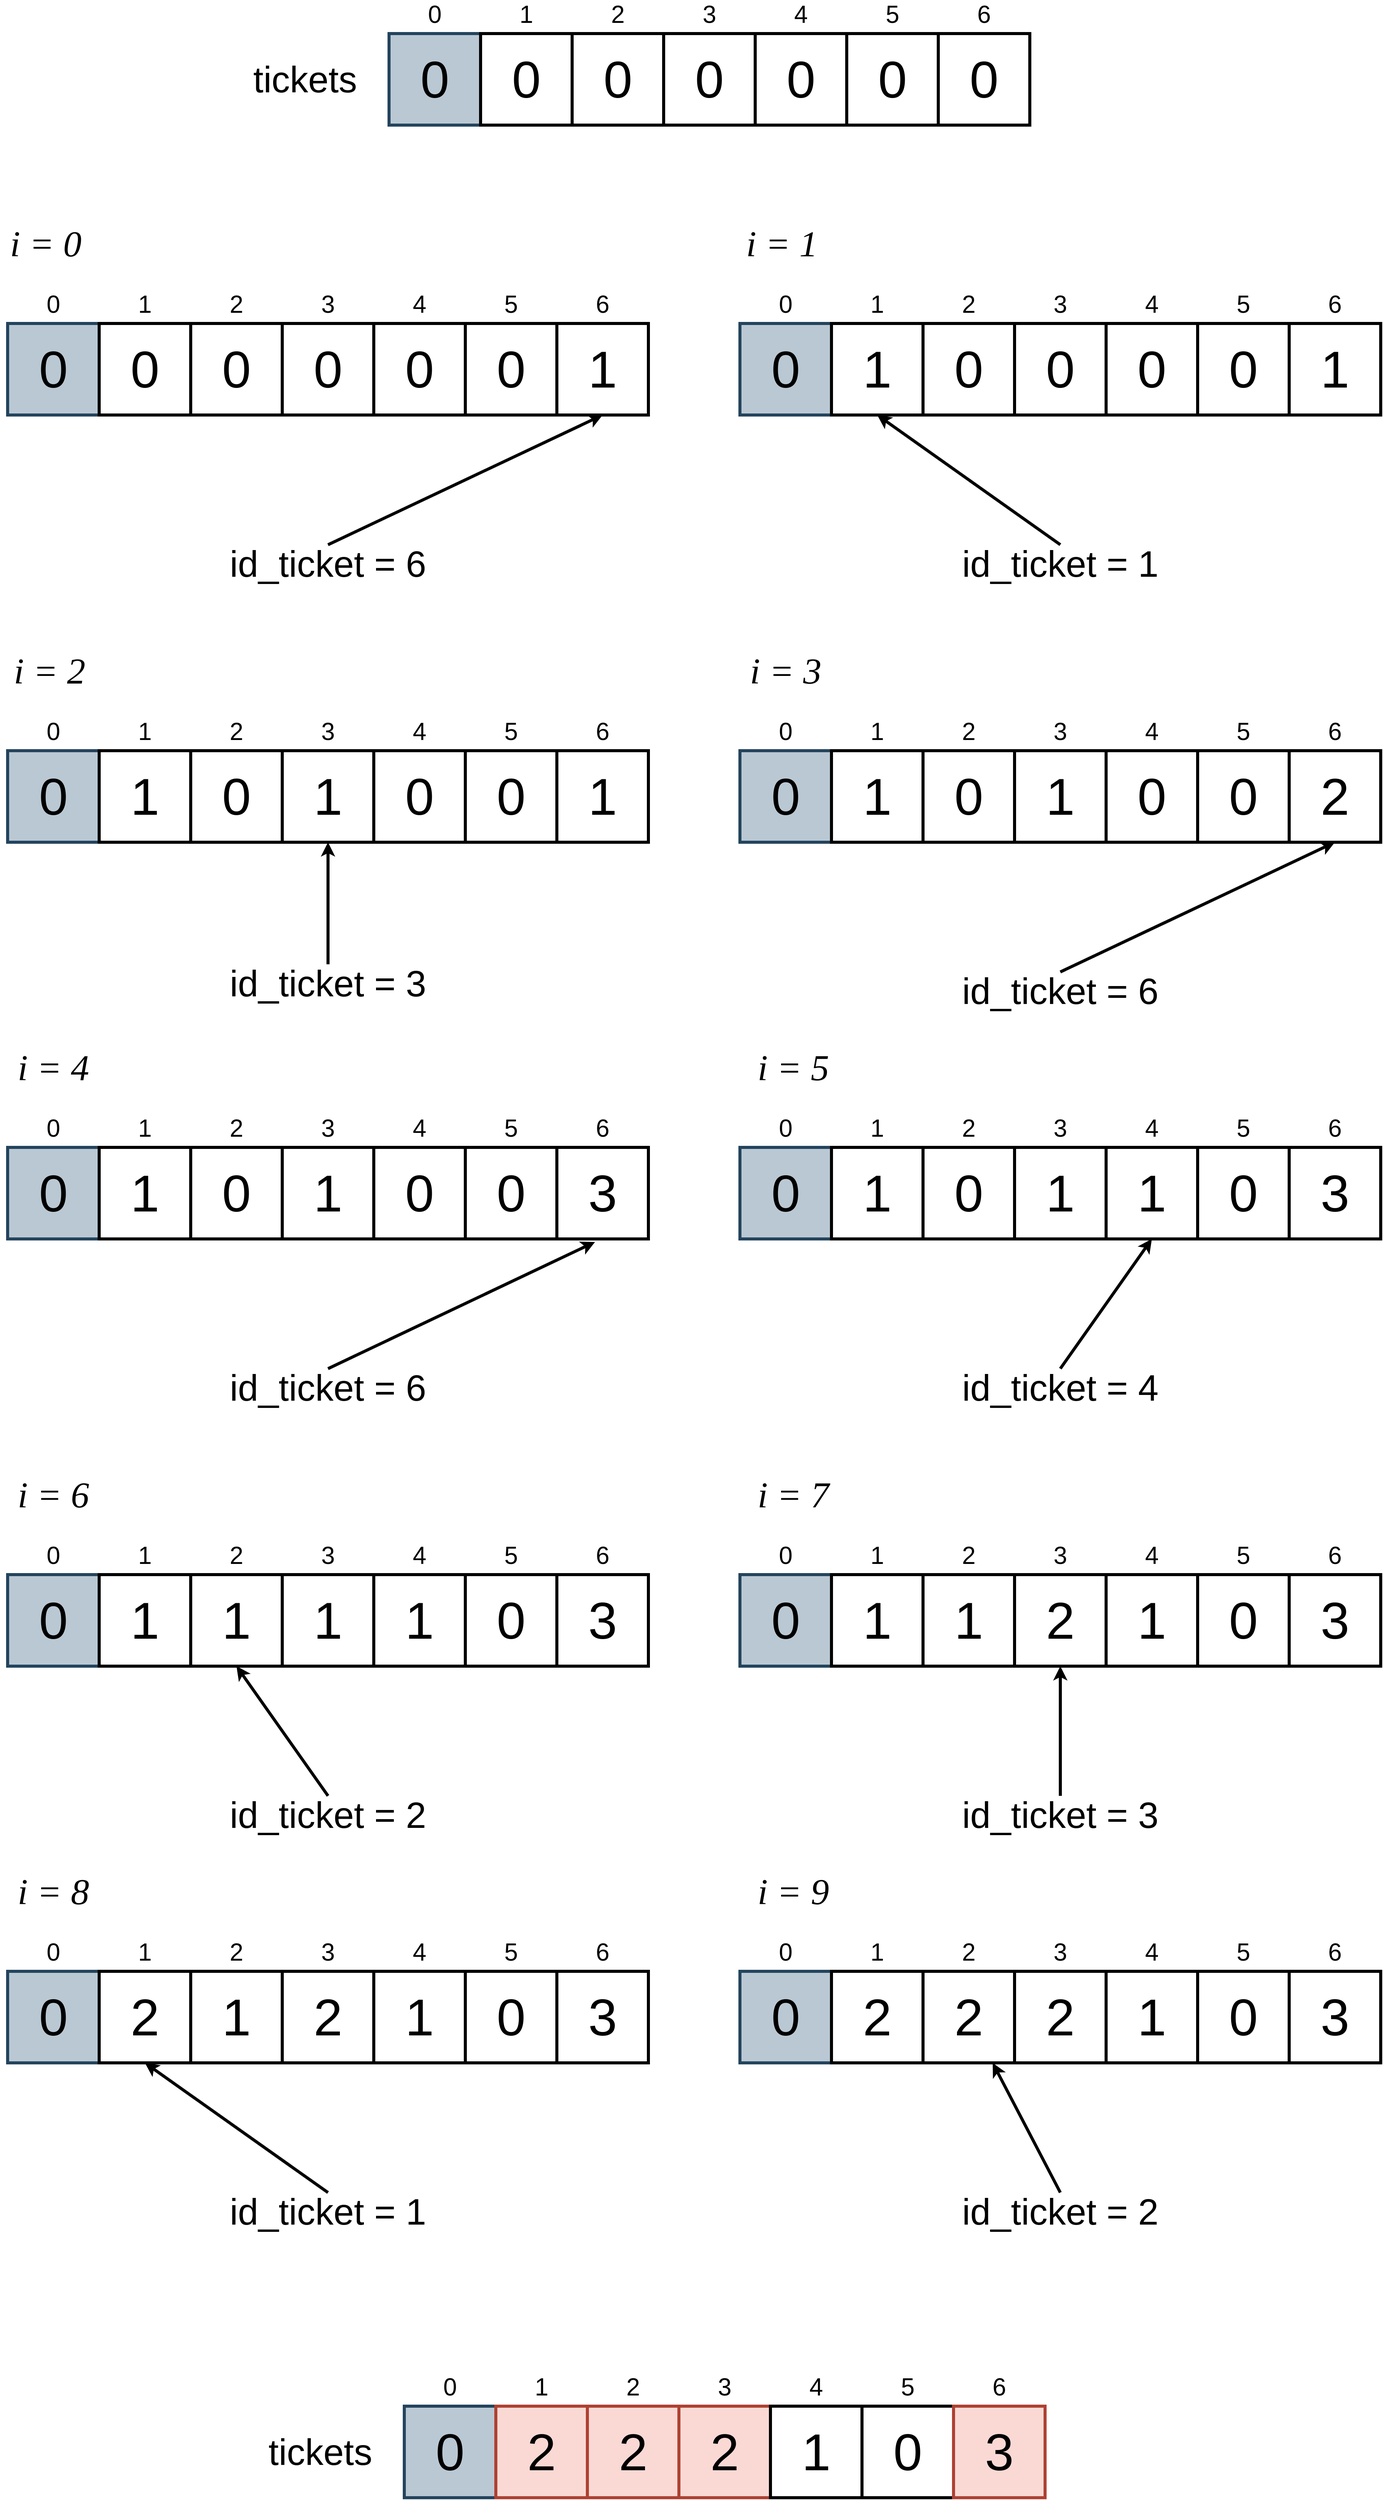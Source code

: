 <mxfile version="27.1.4">
  <diagram name="Page-1" id="X-fpDceZRT9b2XnnG_sJ">
    <mxGraphModel dx="2708" dy="2696" grid="1" gridSize="10" guides="1" tooltips="1" connect="1" arrows="1" fold="1" page="1" pageScale="1" pageWidth="850" pageHeight="1100" math="0" shadow="0">
      <root>
        <mxCell id="0" />
        <mxCell id="1" parent="0" />
        <mxCell id="1VugjeR8jfL0UXTWfKwZ-1" value="0" style="rounded=0;whiteSpace=wrap;html=1;strokeWidth=4;fontSize=68;fillColor=#bac8d3;strokeColor=#23445d;" vertex="1" parent="1">
          <mxGeometry x="700" y="-60" width="120" height="120" as="geometry" />
        </mxCell>
        <mxCell id="1VugjeR8jfL0UXTWfKwZ-2" value="0" style="rounded=0;whiteSpace=wrap;html=1;strokeWidth=4;fontSize=68;" vertex="1" parent="1">
          <mxGeometry x="820" y="-60" width="120" height="120" as="geometry" />
        </mxCell>
        <mxCell id="1VugjeR8jfL0UXTWfKwZ-3" value="0" style="rounded=0;whiteSpace=wrap;html=1;strokeWidth=4;fontSize=68;" vertex="1" parent="1">
          <mxGeometry x="940" y="-60" width="120" height="120" as="geometry" />
        </mxCell>
        <mxCell id="1VugjeR8jfL0UXTWfKwZ-4" value="0" style="rounded=0;whiteSpace=wrap;html=1;strokeWidth=4;fontSize=68;" vertex="1" parent="1">
          <mxGeometry x="1060" y="-60" width="120" height="120" as="geometry" />
        </mxCell>
        <mxCell id="1VugjeR8jfL0UXTWfKwZ-5" value="0" style="rounded=0;whiteSpace=wrap;html=1;strokeWidth=4;fontSize=68;" vertex="1" parent="1">
          <mxGeometry x="1180" y="-60" width="120" height="120" as="geometry" />
        </mxCell>
        <mxCell id="1VugjeR8jfL0UXTWfKwZ-6" value="0" style="text;html=1;align=center;verticalAlign=middle;whiteSpace=wrap;rounded=0;fontSize=32;" vertex="1" parent="1">
          <mxGeometry x="730" y="-100" width="60" height="30" as="geometry" />
        </mxCell>
        <mxCell id="1VugjeR8jfL0UXTWfKwZ-7" value="1" style="text;html=1;align=center;verticalAlign=middle;whiteSpace=wrap;rounded=0;fontSize=32;" vertex="1" parent="1">
          <mxGeometry x="850" y="-100" width="60" height="30" as="geometry" />
        </mxCell>
        <mxCell id="1VugjeR8jfL0UXTWfKwZ-8" value="2" style="text;html=1;align=center;verticalAlign=middle;whiteSpace=wrap;rounded=0;fontSize=32;" vertex="1" parent="1">
          <mxGeometry x="970" y="-100" width="60" height="30" as="geometry" />
        </mxCell>
        <mxCell id="1VugjeR8jfL0UXTWfKwZ-9" value="3" style="text;html=1;align=center;verticalAlign=middle;whiteSpace=wrap;rounded=0;fontSize=32;" vertex="1" parent="1">
          <mxGeometry x="1090" y="-100" width="60" height="30" as="geometry" />
        </mxCell>
        <mxCell id="1VugjeR8jfL0UXTWfKwZ-10" value="4" style="text;html=1;align=center;verticalAlign=middle;whiteSpace=wrap;rounded=0;fontSize=32;" vertex="1" parent="1">
          <mxGeometry x="1210" y="-100" width="60" height="30" as="geometry" />
        </mxCell>
        <mxCell id="1VugjeR8jfL0UXTWfKwZ-11" value="0" style="rounded=0;whiteSpace=wrap;html=1;strokeWidth=4;fontSize=68;" vertex="1" parent="1">
          <mxGeometry x="1300" y="-60" width="120" height="120" as="geometry" />
        </mxCell>
        <mxCell id="1VugjeR8jfL0UXTWfKwZ-12" value="5" style="text;html=1;align=center;verticalAlign=middle;whiteSpace=wrap;rounded=0;fontSize=32;" vertex="1" parent="1">
          <mxGeometry x="1330" y="-100" width="60" height="30" as="geometry" />
        </mxCell>
        <mxCell id="1VugjeR8jfL0UXTWfKwZ-13" value="0" style="rounded=0;whiteSpace=wrap;html=1;strokeWidth=4;fontSize=68;" vertex="1" parent="1">
          <mxGeometry x="1420" y="-60" width="120" height="120" as="geometry" />
        </mxCell>
        <mxCell id="1VugjeR8jfL0UXTWfKwZ-14" value="6" style="text;html=1;align=center;verticalAlign=middle;whiteSpace=wrap;rounded=0;fontSize=32;" vertex="1" parent="1">
          <mxGeometry x="1450" y="-100" width="60" height="30" as="geometry" />
        </mxCell>
        <mxCell id="1VugjeR8jfL0UXTWfKwZ-15" value="tickets" style="text;html=1;align=center;verticalAlign=middle;whiteSpace=wrap;rounded=0;fontSize=48;" vertex="1" parent="1">
          <mxGeometry x="560" y="-15" width="60" height="30" as="geometry" />
        </mxCell>
        <mxCell id="1VugjeR8jfL0UXTWfKwZ-16" value="0" style="rounded=0;whiteSpace=wrap;html=1;strokeWidth=4;fontSize=68;fillColor=#bac8d3;strokeColor=#23445d;" vertex="1" parent="1">
          <mxGeometry x="200" y="320" width="120" height="120" as="geometry" />
        </mxCell>
        <mxCell id="1VugjeR8jfL0UXTWfKwZ-17" value="0" style="rounded=0;whiteSpace=wrap;html=1;strokeWidth=4;fontSize=68;" vertex="1" parent="1">
          <mxGeometry x="320" y="320" width="120" height="120" as="geometry" />
        </mxCell>
        <mxCell id="1VugjeR8jfL0UXTWfKwZ-18" value="0" style="rounded=0;whiteSpace=wrap;html=1;strokeWidth=4;fontSize=68;" vertex="1" parent="1">
          <mxGeometry x="440" y="320" width="120" height="120" as="geometry" />
        </mxCell>
        <mxCell id="1VugjeR8jfL0UXTWfKwZ-19" value="0" style="rounded=0;whiteSpace=wrap;html=1;strokeWidth=4;fontSize=68;" vertex="1" parent="1">
          <mxGeometry x="560" y="320" width="120" height="120" as="geometry" />
        </mxCell>
        <mxCell id="1VugjeR8jfL0UXTWfKwZ-20" value="0" style="rounded=0;whiteSpace=wrap;html=1;strokeWidth=4;fontSize=68;" vertex="1" parent="1">
          <mxGeometry x="680" y="320" width="120" height="120" as="geometry" />
        </mxCell>
        <mxCell id="1VugjeR8jfL0UXTWfKwZ-21" value="0" style="text;html=1;align=center;verticalAlign=middle;whiteSpace=wrap;rounded=0;fontSize=32;" vertex="1" parent="1">
          <mxGeometry x="230" y="280" width="60" height="30" as="geometry" />
        </mxCell>
        <mxCell id="1VugjeR8jfL0UXTWfKwZ-22" value="1" style="text;html=1;align=center;verticalAlign=middle;whiteSpace=wrap;rounded=0;fontSize=32;" vertex="1" parent="1">
          <mxGeometry x="350" y="280" width="60" height="30" as="geometry" />
        </mxCell>
        <mxCell id="1VugjeR8jfL0UXTWfKwZ-23" value="2" style="text;html=1;align=center;verticalAlign=middle;whiteSpace=wrap;rounded=0;fontSize=32;" vertex="1" parent="1">
          <mxGeometry x="470" y="280" width="60" height="30" as="geometry" />
        </mxCell>
        <mxCell id="1VugjeR8jfL0UXTWfKwZ-24" value="3" style="text;html=1;align=center;verticalAlign=middle;whiteSpace=wrap;rounded=0;fontSize=32;" vertex="1" parent="1">
          <mxGeometry x="590" y="280" width="60" height="30" as="geometry" />
        </mxCell>
        <mxCell id="1VugjeR8jfL0UXTWfKwZ-25" value="4" style="text;html=1;align=center;verticalAlign=middle;whiteSpace=wrap;rounded=0;fontSize=32;" vertex="1" parent="1">
          <mxGeometry x="710" y="280" width="60" height="30" as="geometry" />
        </mxCell>
        <mxCell id="1VugjeR8jfL0UXTWfKwZ-26" value="0" style="rounded=0;whiteSpace=wrap;html=1;strokeWidth=4;fontSize=68;" vertex="1" parent="1">
          <mxGeometry x="800" y="320" width="120" height="120" as="geometry" />
        </mxCell>
        <mxCell id="1VugjeR8jfL0UXTWfKwZ-27" value="5" style="text;html=1;align=center;verticalAlign=middle;whiteSpace=wrap;rounded=0;fontSize=32;" vertex="1" parent="1">
          <mxGeometry x="830" y="280" width="60" height="30" as="geometry" />
        </mxCell>
        <mxCell id="1VugjeR8jfL0UXTWfKwZ-28" value="1" style="rounded=0;whiteSpace=wrap;html=1;strokeWidth=4;fontSize=68;" vertex="1" parent="1">
          <mxGeometry x="920" y="320" width="120" height="120" as="geometry" />
        </mxCell>
        <mxCell id="1VugjeR8jfL0UXTWfKwZ-29" value="6" style="text;html=1;align=center;verticalAlign=middle;whiteSpace=wrap;rounded=0;fontSize=32;" vertex="1" parent="1">
          <mxGeometry x="950" y="280" width="60" height="30" as="geometry" />
        </mxCell>
        <mxCell id="1VugjeR8jfL0UXTWfKwZ-31" value="0" style="rounded=0;whiteSpace=wrap;html=1;strokeWidth=4;fontSize=68;fillColor=#bac8d3;strokeColor=#23445d;" vertex="1" parent="1">
          <mxGeometry x="720" y="3050" width="120" height="120" as="geometry" />
        </mxCell>
        <mxCell id="1VugjeR8jfL0UXTWfKwZ-32" value="2" style="rounded=0;whiteSpace=wrap;html=1;strokeWidth=4;fontSize=68;fillColor=#fad9d5;strokeColor=#ae4132;" vertex="1" parent="1">
          <mxGeometry x="840" y="3050" width="120" height="120" as="geometry" />
        </mxCell>
        <mxCell id="1VugjeR8jfL0UXTWfKwZ-33" value="2" style="rounded=0;whiteSpace=wrap;html=1;strokeWidth=4;fontSize=68;fillColor=#fad9d5;strokeColor=#ae4132;" vertex="1" parent="1">
          <mxGeometry x="960" y="3050" width="120" height="120" as="geometry" />
        </mxCell>
        <mxCell id="1VugjeR8jfL0UXTWfKwZ-34" value="2" style="rounded=0;whiteSpace=wrap;html=1;strokeWidth=4;fontSize=68;fillColor=#fad9d5;strokeColor=#ae4132;" vertex="1" parent="1">
          <mxGeometry x="1080" y="3050" width="120" height="120" as="geometry" />
        </mxCell>
        <mxCell id="1VugjeR8jfL0UXTWfKwZ-35" value="1" style="rounded=0;whiteSpace=wrap;html=1;strokeWidth=4;fontSize=68;" vertex="1" parent="1">
          <mxGeometry x="1200" y="3050" width="120" height="120" as="geometry" />
        </mxCell>
        <mxCell id="1VugjeR8jfL0UXTWfKwZ-36" value="0" style="text;html=1;align=center;verticalAlign=middle;whiteSpace=wrap;rounded=0;fontSize=32;" vertex="1" parent="1">
          <mxGeometry x="750" y="3010" width="60" height="30" as="geometry" />
        </mxCell>
        <mxCell id="1VugjeR8jfL0UXTWfKwZ-37" value="1" style="text;html=1;align=center;verticalAlign=middle;whiteSpace=wrap;rounded=0;fontSize=32;" vertex="1" parent="1">
          <mxGeometry x="870" y="3010" width="60" height="30" as="geometry" />
        </mxCell>
        <mxCell id="1VugjeR8jfL0UXTWfKwZ-38" value="2" style="text;html=1;align=center;verticalAlign=middle;whiteSpace=wrap;rounded=0;fontSize=32;" vertex="1" parent="1">
          <mxGeometry x="990" y="3010" width="60" height="30" as="geometry" />
        </mxCell>
        <mxCell id="1VugjeR8jfL0UXTWfKwZ-39" value="3" style="text;html=1;align=center;verticalAlign=middle;whiteSpace=wrap;rounded=0;fontSize=32;" vertex="1" parent="1">
          <mxGeometry x="1110" y="3010" width="60" height="30" as="geometry" />
        </mxCell>
        <mxCell id="1VugjeR8jfL0UXTWfKwZ-40" value="4" style="text;html=1;align=center;verticalAlign=middle;whiteSpace=wrap;rounded=0;fontSize=32;" vertex="1" parent="1">
          <mxGeometry x="1230" y="3010" width="60" height="30" as="geometry" />
        </mxCell>
        <mxCell id="1VugjeR8jfL0UXTWfKwZ-41" value="0" style="rounded=0;whiteSpace=wrap;html=1;strokeWidth=4;fontSize=68;" vertex="1" parent="1">
          <mxGeometry x="1320" y="3050" width="120" height="120" as="geometry" />
        </mxCell>
        <mxCell id="1VugjeR8jfL0UXTWfKwZ-42" value="5" style="text;html=1;align=center;verticalAlign=middle;whiteSpace=wrap;rounded=0;fontSize=32;" vertex="1" parent="1">
          <mxGeometry x="1350" y="3010" width="60" height="30" as="geometry" />
        </mxCell>
        <mxCell id="1VugjeR8jfL0UXTWfKwZ-43" value="3" style="rounded=0;whiteSpace=wrap;html=1;strokeWidth=4;fontSize=68;fillColor=#fad9d5;strokeColor=#ae4132;" vertex="1" parent="1">
          <mxGeometry x="1440" y="3050" width="120" height="120" as="geometry" />
        </mxCell>
        <mxCell id="1VugjeR8jfL0UXTWfKwZ-44" value="6" style="text;html=1;align=center;verticalAlign=middle;whiteSpace=wrap;rounded=0;fontSize=32;" vertex="1" parent="1">
          <mxGeometry x="1470" y="3010" width="60" height="30" as="geometry" />
        </mxCell>
        <mxCell id="1VugjeR8jfL0UXTWfKwZ-45" value="id_ticket = 6" style="text;html=1;align=center;verticalAlign=middle;whiteSpace=wrap;rounded=0;fontSize=48;" vertex="1" parent="1">
          <mxGeometry x="470" y="620" width="300" height="30" as="geometry" />
        </mxCell>
        <mxCell id="1VugjeR8jfL0UXTWfKwZ-47" value="" style="endArrow=classic;html=1;rounded=0;exitX=0.5;exitY=-0.333;exitDx=0;exitDy=0;exitPerimeter=0;entryX=0.5;entryY=1;entryDx=0;entryDy=0;strokeWidth=4;" edge="1" parent="1" source="1VugjeR8jfL0UXTWfKwZ-45" target="1VugjeR8jfL0UXTWfKwZ-28">
          <mxGeometry width="50" height="50" relative="1" as="geometry">
            <mxPoint x="770" y="380" as="sourcePoint" />
            <mxPoint x="820" y="330" as="targetPoint" />
          </mxGeometry>
        </mxCell>
        <mxCell id="1VugjeR8jfL0UXTWfKwZ-96" value="0" style="rounded=0;whiteSpace=wrap;html=1;strokeWidth=4;fontSize=68;fillColor=#bac8d3;strokeColor=#23445d;" vertex="1" parent="1">
          <mxGeometry x="1160" y="320" width="120" height="120" as="geometry" />
        </mxCell>
        <mxCell id="1VugjeR8jfL0UXTWfKwZ-97" value="1" style="rounded=0;whiteSpace=wrap;html=1;strokeWidth=4;fontSize=68;" vertex="1" parent="1">
          <mxGeometry x="1280" y="320" width="120" height="120" as="geometry" />
        </mxCell>
        <mxCell id="1VugjeR8jfL0UXTWfKwZ-98" value="0" style="rounded=0;whiteSpace=wrap;html=1;strokeWidth=4;fontSize=68;" vertex="1" parent="1">
          <mxGeometry x="1400" y="320" width="120" height="120" as="geometry" />
        </mxCell>
        <mxCell id="1VugjeR8jfL0UXTWfKwZ-99" value="0" style="rounded=0;whiteSpace=wrap;html=1;strokeWidth=4;fontSize=68;" vertex="1" parent="1">
          <mxGeometry x="1520" y="320" width="120" height="120" as="geometry" />
        </mxCell>
        <mxCell id="1VugjeR8jfL0UXTWfKwZ-100" value="0" style="rounded=0;whiteSpace=wrap;html=1;strokeWidth=4;fontSize=68;" vertex="1" parent="1">
          <mxGeometry x="1640" y="320" width="120" height="120" as="geometry" />
        </mxCell>
        <mxCell id="1VugjeR8jfL0UXTWfKwZ-101" value="0" style="text;html=1;align=center;verticalAlign=middle;whiteSpace=wrap;rounded=0;fontSize=32;" vertex="1" parent="1">
          <mxGeometry x="1190" y="280" width="60" height="30" as="geometry" />
        </mxCell>
        <mxCell id="1VugjeR8jfL0UXTWfKwZ-102" value="1" style="text;html=1;align=center;verticalAlign=middle;whiteSpace=wrap;rounded=0;fontSize=32;" vertex="1" parent="1">
          <mxGeometry x="1310" y="280" width="60" height="30" as="geometry" />
        </mxCell>
        <mxCell id="1VugjeR8jfL0UXTWfKwZ-103" value="2" style="text;html=1;align=center;verticalAlign=middle;whiteSpace=wrap;rounded=0;fontSize=32;" vertex="1" parent="1">
          <mxGeometry x="1430" y="280" width="60" height="30" as="geometry" />
        </mxCell>
        <mxCell id="1VugjeR8jfL0UXTWfKwZ-104" value="3" style="text;html=1;align=center;verticalAlign=middle;whiteSpace=wrap;rounded=0;fontSize=32;" vertex="1" parent="1">
          <mxGeometry x="1550" y="280" width="60" height="30" as="geometry" />
        </mxCell>
        <mxCell id="1VugjeR8jfL0UXTWfKwZ-105" value="4" style="text;html=1;align=center;verticalAlign=middle;whiteSpace=wrap;rounded=0;fontSize=32;" vertex="1" parent="1">
          <mxGeometry x="1670" y="280" width="60" height="30" as="geometry" />
        </mxCell>
        <mxCell id="1VugjeR8jfL0UXTWfKwZ-106" value="0" style="rounded=0;whiteSpace=wrap;html=1;strokeWidth=4;fontSize=68;" vertex="1" parent="1">
          <mxGeometry x="1760" y="320" width="120" height="120" as="geometry" />
        </mxCell>
        <mxCell id="1VugjeR8jfL0UXTWfKwZ-107" value="5" style="text;html=1;align=center;verticalAlign=middle;whiteSpace=wrap;rounded=0;fontSize=32;" vertex="1" parent="1">
          <mxGeometry x="1790" y="280" width="60" height="30" as="geometry" />
        </mxCell>
        <mxCell id="1VugjeR8jfL0UXTWfKwZ-108" value="1" style="rounded=0;whiteSpace=wrap;html=1;strokeWidth=4;fontSize=68;" vertex="1" parent="1">
          <mxGeometry x="1880" y="320" width="120" height="120" as="geometry" />
        </mxCell>
        <mxCell id="1VugjeR8jfL0UXTWfKwZ-109" value="6" style="text;html=1;align=center;verticalAlign=middle;whiteSpace=wrap;rounded=0;fontSize=32;" vertex="1" parent="1">
          <mxGeometry x="1910" y="280" width="60" height="30" as="geometry" />
        </mxCell>
        <mxCell id="1VugjeR8jfL0UXTWfKwZ-110" value="id_ticket = 1" style="text;html=1;align=center;verticalAlign=middle;whiteSpace=wrap;rounded=0;fontSize=48;" vertex="1" parent="1">
          <mxGeometry x="1430" y="620" width="300" height="30" as="geometry" />
        </mxCell>
        <mxCell id="1VugjeR8jfL0UXTWfKwZ-111" value="" style="endArrow=classic;html=1;rounded=0;exitX=0.5;exitY=-0.333;exitDx=0;exitDy=0;exitPerimeter=0;entryX=0.5;entryY=1;entryDx=0;entryDy=0;strokeWidth=4;" edge="1" parent="1" source="1VugjeR8jfL0UXTWfKwZ-110" target="1VugjeR8jfL0UXTWfKwZ-97">
          <mxGeometry width="50" height="50" relative="1" as="geometry">
            <mxPoint x="1730" y="380" as="sourcePoint" />
            <mxPoint x="1780" y="330" as="targetPoint" />
          </mxGeometry>
        </mxCell>
        <mxCell id="1VugjeR8jfL0UXTWfKwZ-112" value="0" style="rounded=0;whiteSpace=wrap;html=1;strokeWidth=4;fontSize=68;fillColor=#bac8d3;strokeColor=#23445d;" vertex="1" parent="1">
          <mxGeometry x="200" y="880" width="120" height="120" as="geometry" />
        </mxCell>
        <mxCell id="1VugjeR8jfL0UXTWfKwZ-113" value="1" style="rounded=0;whiteSpace=wrap;html=1;strokeWidth=4;fontSize=68;" vertex="1" parent="1">
          <mxGeometry x="320" y="880" width="120" height="120" as="geometry" />
        </mxCell>
        <mxCell id="1VugjeR8jfL0UXTWfKwZ-114" value="0" style="rounded=0;whiteSpace=wrap;html=1;strokeWidth=4;fontSize=68;" vertex="1" parent="1">
          <mxGeometry x="440" y="880" width="120" height="120" as="geometry" />
        </mxCell>
        <mxCell id="1VugjeR8jfL0UXTWfKwZ-115" value="1" style="rounded=0;whiteSpace=wrap;html=1;strokeWidth=4;fontSize=68;" vertex="1" parent="1">
          <mxGeometry x="560" y="880" width="120" height="120" as="geometry" />
        </mxCell>
        <mxCell id="1VugjeR8jfL0UXTWfKwZ-116" value="0" style="rounded=0;whiteSpace=wrap;html=1;strokeWidth=4;fontSize=68;" vertex="1" parent="1">
          <mxGeometry x="680" y="880" width="120" height="120" as="geometry" />
        </mxCell>
        <mxCell id="1VugjeR8jfL0UXTWfKwZ-117" value="0" style="text;html=1;align=center;verticalAlign=middle;whiteSpace=wrap;rounded=0;fontSize=32;" vertex="1" parent="1">
          <mxGeometry x="230" y="840" width="60" height="30" as="geometry" />
        </mxCell>
        <mxCell id="1VugjeR8jfL0UXTWfKwZ-118" value="1" style="text;html=1;align=center;verticalAlign=middle;whiteSpace=wrap;rounded=0;fontSize=32;" vertex="1" parent="1">
          <mxGeometry x="350" y="840" width="60" height="30" as="geometry" />
        </mxCell>
        <mxCell id="1VugjeR8jfL0UXTWfKwZ-119" value="2" style="text;html=1;align=center;verticalAlign=middle;whiteSpace=wrap;rounded=0;fontSize=32;" vertex="1" parent="1">
          <mxGeometry x="470" y="840" width="60" height="30" as="geometry" />
        </mxCell>
        <mxCell id="1VugjeR8jfL0UXTWfKwZ-120" value="3" style="text;html=1;align=center;verticalAlign=middle;whiteSpace=wrap;rounded=0;fontSize=32;" vertex="1" parent="1">
          <mxGeometry x="590" y="840" width="60" height="30" as="geometry" />
        </mxCell>
        <mxCell id="1VugjeR8jfL0UXTWfKwZ-121" value="4" style="text;html=1;align=center;verticalAlign=middle;whiteSpace=wrap;rounded=0;fontSize=32;" vertex="1" parent="1">
          <mxGeometry x="710" y="840" width="60" height="30" as="geometry" />
        </mxCell>
        <mxCell id="1VugjeR8jfL0UXTWfKwZ-122" value="0" style="rounded=0;whiteSpace=wrap;html=1;strokeWidth=4;fontSize=68;" vertex="1" parent="1">
          <mxGeometry x="800" y="880" width="120" height="120" as="geometry" />
        </mxCell>
        <mxCell id="1VugjeR8jfL0UXTWfKwZ-123" value="5" style="text;html=1;align=center;verticalAlign=middle;whiteSpace=wrap;rounded=0;fontSize=32;" vertex="1" parent="1">
          <mxGeometry x="830" y="840" width="60" height="30" as="geometry" />
        </mxCell>
        <mxCell id="1VugjeR8jfL0UXTWfKwZ-124" value="1" style="rounded=0;whiteSpace=wrap;html=1;strokeWidth=4;fontSize=68;" vertex="1" parent="1">
          <mxGeometry x="920" y="880" width="120" height="120" as="geometry" />
        </mxCell>
        <mxCell id="1VugjeR8jfL0UXTWfKwZ-125" value="6" style="text;html=1;align=center;verticalAlign=middle;whiteSpace=wrap;rounded=0;fontSize=32;" vertex="1" parent="1">
          <mxGeometry x="950" y="840" width="60" height="30" as="geometry" />
        </mxCell>
        <mxCell id="1VugjeR8jfL0UXTWfKwZ-126" value="id_ticket = 3" style="text;html=1;align=center;verticalAlign=middle;whiteSpace=wrap;rounded=0;fontSize=48;" vertex="1" parent="1">
          <mxGeometry x="470" y="1170" width="300" height="30" as="geometry" />
        </mxCell>
        <mxCell id="1VugjeR8jfL0UXTWfKwZ-127" value="" style="endArrow=classic;html=1;rounded=0;exitX=0.5;exitY=-0.333;exitDx=0;exitDy=0;exitPerimeter=0;entryX=0.5;entryY=1;entryDx=0;entryDy=0;strokeWidth=4;" edge="1" parent="1" source="1VugjeR8jfL0UXTWfKwZ-126" target="1VugjeR8jfL0UXTWfKwZ-115">
          <mxGeometry width="50" height="50" relative="1" as="geometry">
            <mxPoint x="770" y="940" as="sourcePoint" />
            <mxPoint x="820" y="890" as="targetPoint" />
          </mxGeometry>
        </mxCell>
        <mxCell id="1VugjeR8jfL0UXTWfKwZ-128" value="0" style="rounded=0;whiteSpace=wrap;html=1;strokeWidth=4;fontSize=68;fillColor=#bac8d3;strokeColor=#23445d;" vertex="1" parent="1">
          <mxGeometry x="1160" y="880" width="120" height="120" as="geometry" />
        </mxCell>
        <mxCell id="1VugjeR8jfL0UXTWfKwZ-129" value="1" style="rounded=0;whiteSpace=wrap;html=1;strokeWidth=4;fontSize=68;" vertex="1" parent="1">
          <mxGeometry x="1280" y="880" width="120" height="120" as="geometry" />
        </mxCell>
        <mxCell id="1VugjeR8jfL0UXTWfKwZ-130" value="0" style="rounded=0;whiteSpace=wrap;html=1;strokeWidth=4;fontSize=68;" vertex="1" parent="1">
          <mxGeometry x="1400" y="880" width="120" height="120" as="geometry" />
        </mxCell>
        <mxCell id="1VugjeR8jfL0UXTWfKwZ-131" value="1" style="rounded=0;whiteSpace=wrap;html=1;strokeWidth=4;fontSize=68;" vertex="1" parent="1">
          <mxGeometry x="1520" y="880" width="120" height="120" as="geometry" />
        </mxCell>
        <mxCell id="1VugjeR8jfL0UXTWfKwZ-132" value="0" style="rounded=0;whiteSpace=wrap;html=1;strokeWidth=4;fontSize=68;" vertex="1" parent="1">
          <mxGeometry x="1640" y="880" width="120" height="120" as="geometry" />
        </mxCell>
        <mxCell id="1VugjeR8jfL0UXTWfKwZ-133" value="0" style="text;html=1;align=center;verticalAlign=middle;whiteSpace=wrap;rounded=0;fontSize=32;" vertex="1" parent="1">
          <mxGeometry x="1190" y="840" width="60" height="30" as="geometry" />
        </mxCell>
        <mxCell id="1VugjeR8jfL0UXTWfKwZ-134" value="1" style="text;html=1;align=center;verticalAlign=middle;whiteSpace=wrap;rounded=0;fontSize=32;" vertex="1" parent="1">
          <mxGeometry x="1310" y="840" width="60" height="30" as="geometry" />
        </mxCell>
        <mxCell id="1VugjeR8jfL0UXTWfKwZ-135" value="2" style="text;html=1;align=center;verticalAlign=middle;whiteSpace=wrap;rounded=0;fontSize=32;" vertex="1" parent="1">
          <mxGeometry x="1430" y="840" width="60" height="30" as="geometry" />
        </mxCell>
        <mxCell id="1VugjeR8jfL0UXTWfKwZ-136" value="3" style="text;html=1;align=center;verticalAlign=middle;whiteSpace=wrap;rounded=0;fontSize=32;" vertex="1" parent="1">
          <mxGeometry x="1550" y="840" width="60" height="30" as="geometry" />
        </mxCell>
        <mxCell id="1VugjeR8jfL0UXTWfKwZ-137" value="4" style="text;html=1;align=center;verticalAlign=middle;whiteSpace=wrap;rounded=0;fontSize=32;" vertex="1" parent="1">
          <mxGeometry x="1670" y="840" width="60" height="30" as="geometry" />
        </mxCell>
        <mxCell id="1VugjeR8jfL0UXTWfKwZ-138" value="0" style="rounded=0;whiteSpace=wrap;html=1;strokeWidth=4;fontSize=68;" vertex="1" parent="1">
          <mxGeometry x="1760" y="880" width="120" height="120" as="geometry" />
        </mxCell>
        <mxCell id="1VugjeR8jfL0UXTWfKwZ-139" value="5" style="text;html=1;align=center;verticalAlign=middle;whiteSpace=wrap;rounded=0;fontSize=32;" vertex="1" parent="1">
          <mxGeometry x="1790" y="840" width="60" height="30" as="geometry" />
        </mxCell>
        <mxCell id="1VugjeR8jfL0UXTWfKwZ-140" value="2" style="rounded=0;whiteSpace=wrap;html=1;strokeWidth=4;fontSize=68;" vertex="1" parent="1">
          <mxGeometry x="1880" y="880" width="120" height="120" as="geometry" />
        </mxCell>
        <mxCell id="1VugjeR8jfL0UXTWfKwZ-141" value="6" style="text;html=1;align=center;verticalAlign=middle;whiteSpace=wrap;rounded=0;fontSize=32;" vertex="1" parent="1">
          <mxGeometry x="1910" y="840" width="60" height="30" as="geometry" />
        </mxCell>
        <mxCell id="1VugjeR8jfL0UXTWfKwZ-142" value="id_ticket = 6" style="text;html=1;align=center;verticalAlign=middle;whiteSpace=wrap;rounded=0;fontSize=48;" vertex="1" parent="1">
          <mxGeometry x="1430" y="1180" width="300" height="30" as="geometry" />
        </mxCell>
        <mxCell id="1VugjeR8jfL0UXTWfKwZ-143" value="" style="endArrow=classic;html=1;rounded=0;exitX=0.5;exitY=-0.333;exitDx=0;exitDy=0;exitPerimeter=0;entryX=0.5;entryY=1;entryDx=0;entryDy=0;strokeWidth=4;" edge="1" parent="1" source="1VugjeR8jfL0UXTWfKwZ-142" target="1VugjeR8jfL0UXTWfKwZ-140">
          <mxGeometry width="50" height="50" relative="1" as="geometry">
            <mxPoint x="1730" y="940" as="sourcePoint" />
            <mxPoint x="1780" y="890" as="targetPoint" />
          </mxGeometry>
        </mxCell>
        <mxCell id="1VugjeR8jfL0UXTWfKwZ-160" value="0" style="rounded=0;whiteSpace=wrap;html=1;strokeWidth=4;fontSize=68;fillColor=#bac8d3;strokeColor=#23445d;" vertex="1" parent="1">
          <mxGeometry x="200" y="1400" width="120" height="120" as="geometry" />
        </mxCell>
        <mxCell id="1VugjeR8jfL0UXTWfKwZ-161" value="1" style="rounded=0;whiteSpace=wrap;html=1;strokeWidth=4;fontSize=68;" vertex="1" parent="1">
          <mxGeometry x="320" y="1400" width="120" height="120" as="geometry" />
        </mxCell>
        <mxCell id="1VugjeR8jfL0UXTWfKwZ-162" value="0" style="rounded=0;whiteSpace=wrap;html=1;strokeWidth=4;fontSize=68;" vertex="1" parent="1">
          <mxGeometry x="440" y="1400" width="120" height="120" as="geometry" />
        </mxCell>
        <mxCell id="1VugjeR8jfL0UXTWfKwZ-163" value="1" style="rounded=0;whiteSpace=wrap;html=1;strokeWidth=4;fontSize=68;" vertex="1" parent="1">
          <mxGeometry x="560" y="1400" width="120" height="120" as="geometry" />
        </mxCell>
        <mxCell id="1VugjeR8jfL0UXTWfKwZ-164" value="0" style="rounded=0;whiteSpace=wrap;html=1;strokeWidth=4;fontSize=68;" vertex="1" parent="1">
          <mxGeometry x="680" y="1400" width="120" height="120" as="geometry" />
        </mxCell>
        <mxCell id="1VugjeR8jfL0UXTWfKwZ-165" value="0" style="text;html=1;align=center;verticalAlign=middle;whiteSpace=wrap;rounded=0;fontSize=32;" vertex="1" parent="1">
          <mxGeometry x="230" y="1360" width="60" height="30" as="geometry" />
        </mxCell>
        <mxCell id="1VugjeR8jfL0UXTWfKwZ-166" value="1" style="text;html=1;align=center;verticalAlign=middle;whiteSpace=wrap;rounded=0;fontSize=32;" vertex="1" parent="1">
          <mxGeometry x="350" y="1360" width="60" height="30" as="geometry" />
        </mxCell>
        <mxCell id="1VugjeR8jfL0UXTWfKwZ-167" value="2" style="text;html=1;align=center;verticalAlign=middle;whiteSpace=wrap;rounded=0;fontSize=32;" vertex="1" parent="1">
          <mxGeometry x="470" y="1360" width="60" height="30" as="geometry" />
        </mxCell>
        <mxCell id="1VugjeR8jfL0UXTWfKwZ-168" value="3" style="text;html=1;align=center;verticalAlign=middle;whiteSpace=wrap;rounded=0;fontSize=32;" vertex="1" parent="1">
          <mxGeometry x="590" y="1360" width="60" height="30" as="geometry" />
        </mxCell>
        <mxCell id="1VugjeR8jfL0UXTWfKwZ-169" value="4" style="text;html=1;align=center;verticalAlign=middle;whiteSpace=wrap;rounded=0;fontSize=32;" vertex="1" parent="1">
          <mxGeometry x="710" y="1360" width="60" height="30" as="geometry" />
        </mxCell>
        <mxCell id="1VugjeR8jfL0UXTWfKwZ-170" value="0" style="rounded=0;whiteSpace=wrap;html=1;strokeWidth=4;fontSize=68;" vertex="1" parent="1">
          <mxGeometry x="800" y="1400" width="120" height="120" as="geometry" />
        </mxCell>
        <mxCell id="1VugjeR8jfL0UXTWfKwZ-171" value="5" style="text;html=1;align=center;verticalAlign=middle;whiteSpace=wrap;rounded=0;fontSize=32;" vertex="1" parent="1">
          <mxGeometry x="830" y="1360" width="60" height="30" as="geometry" />
        </mxCell>
        <mxCell id="1VugjeR8jfL0UXTWfKwZ-172" value="3" style="rounded=0;whiteSpace=wrap;html=1;strokeWidth=4;fontSize=68;" vertex="1" parent="1">
          <mxGeometry x="920" y="1400" width="120" height="120" as="geometry" />
        </mxCell>
        <mxCell id="1VugjeR8jfL0UXTWfKwZ-173" value="6" style="text;html=1;align=center;verticalAlign=middle;whiteSpace=wrap;rounded=0;fontSize=32;" vertex="1" parent="1">
          <mxGeometry x="950" y="1360" width="60" height="30" as="geometry" />
        </mxCell>
        <mxCell id="1VugjeR8jfL0UXTWfKwZ-174" value="id_ticket = 6" style="text;html=1;align=center;verticalAlign=middle;whiteSpace=wrap;rounded=0;fontSize=48;" vertex="1" parent="1">
          <mxGeometry x="470" y="1700" width="300" height="30" as="geometry" />
        </mxCell>
        <mxCell id="1VugjeR8jfL0UXTWfKwZ-175" value="" style="endArrow=classic;html=1;rounded=0;exitX=0.5;exitY=-0.333;exitDx=0;exitDy=0;exitPerimeter=0;entryX=0.417;entryY=1.033;entryDx=0;entryDy=0;strokeWidth=4;entryPerimeter=0;" edge="1" parent="1" source="1VugjeR8jfL0UXTWfKwZ-174" target="1VugjeR8jfL0UXTWfKwZ-172">
          <mxGeometry width="50" height="50" relative="1" as="geometry">
            <mxPoint x="770" y="1460" as="sourcePoint" />
            <mxPoint x="820" y="1410" as="targetPoint" />
          </mxGeometry>
        </mxCell>
        <mxCell id="1VugjeR8jfL0UXTWfKwZ-176" value="0" style="rounded=0;whiteSpace=wrap;html=1;strokeWidth=4;fontSize=68;fillColor=#bac8d3;strokeColor=#23445d;" vertex="1" parent="1">
          <mxGeometry x="1160" y="1400" width="120" height="120" as="geometry" />
        </mxCell>
        <mxCell id="1VugjeR8jfL0UXTWfKwZ-177" value="1" style="rounded=0;whiteSpace=wrap;html=1;strokeWidth=4;fontSize=68;" vertex="1" parent="1">
          <mxGeometry x="1280" y="1400" width="120" height="120" as="geometry" />
        </mxCell>
        <mxCell id="1VugjeR8jfL0UXTWfKwZ-178" value="0" style="rounded=0;whiteSpace=wrap;html=1;strokeWidth=4;fontSize=68;" vertex="1" parent="1">
          <mxGeometry x="1400" y="1400" width="120" height="120" as="geometry" />
        </mxCell>
        <mxCell id="1VugjeR8jfL0UXTWfKwZ-179" value="1" style="rounded=0;whiteSpace=wrap;html=1;strokeWidth=4;fontSize=68;" vertex="1" parent="1">
          <mxGeometry x="1520" y="1400" width="120" height="120" as="geometry" />
        </mxCell>
        <mxCell id="1VugjeR8jfL0UXTWfKwZ-180" value="1" style="rounded=0;whiteSpace=wrap;html=1;strokeWidth=4;fontSize=68;" vertex="1" parent="1">
          <mxGeometry x="1640" y="1400" width="120" height="120" as="geometry" />
        </mxCell>
        <mxCell id="1VugjeR8jfL0UXTWfKwZ-181" value="0" style="text;html=1;align=center;verticalAlign=middle;whiteSpace=wrap;rounded=0;fontSize=32;" vertex="1" parent="1">
          <mxGeometry x="1190" y="1360" width="60" height="30" as="geometry" />
        </mxCell>
        <mxCell id="1VugjeR8jfL0UXTWfKwZ-182" value="1" style="text;html=1;align=center;verticalAlign=middle;whiteSpace=wrap;rounded=0;fontSize=32;" vertex="1" parent="1">
          <mxGeometry x="1310" y="1360" width="60" height="30" as="geometry" />
        </mxCell>
        <mxCell id="1VugjeR8jfL0UXTWfKwZ-183" value="2" style="text;html=1;align=center;verticalAlign=middle;whiteSpace=wrap;rounded=0;fontSize=32;" vertex="1" parent="1">
          <mxGeometry x="1430" y="1360" width="60" height="30" as="geometry" />
        </mxCell>
        <mxCell id="1VugjeR8jfL0UXTWfKwZ-184" value="3" style="text;html=1;align=center;verticalAlign=middle;whiteSpace=wrap;rounded=0;fontSize=32;" vertex="1" parent="1">
          <mxGeometry x="1550" y="1360" width="60" height="30" as="geometry" />
        </mxCell>
        <mxCell id="1VugjeR8jfL0UXTWfKwZ-185" value="4" style="text;html=1;align=center;verticalAlign=middle;whiteSpace=wrap;rounded=0;fontSize=32;" vertex="1" parent="1">
          <mxGeometry x="1670" y="1360" width="60" height="30" as="geometry" />
        </mxCell>
        <mxCell id="1VugjeR8jfL0UXTWfKwZ-186" value="0" style="rounded=0;whiteSpace=wrap;html=1;strokeWidth=4;fontSize=68;" vertex="1" parent="1">
          <mxGeometry x="1760" y="1400" width="120" height="120" as="geometry" />
        </mxCell>
        <mxCell id="1VugjeR8jfL0UXTWfKwZ-187" value="5" style="text;html=1;align=center;verticalAlign=middle;whiteSpace=wrap;rounded=0;fontSize=32;" vertex="1" parent="1">
          <mxGeometry x="1790" y="1360" width="60" height="30" as="geometry" />
        </mxCell>
        <mxCell id="1VugjeR8jfL0UXTWfKwZ-188" value="3" style="rounded=0;whiteSpace=wrap;html=1;strokeWidth=4;fontSize=68;" vertex="1" parent="1">
          <mxGeometry x="1880" y="1400" width="120" height="120" as="geometry" />
        </mxCell>
        <mxCell id="1VugjeR8jfL0UXTWfKwZ-189" value="6" style="text;html=1;align=center;verticalAlign=middle;whiteSpace=wrap;rounded=0;fontSize=32;" vertex="1" parent="1">
          <mxGeometry x="1910" y="1360" width="60" height="30" as="geometry" />
        </mxCell>
        <mxCell id="1VugjeR8jfL0UXTWfKwZ-190" value="id_ticket = 4" style="text;html=1;align=center;verticalAlign=middle;whiteSpace=wrap;rounded=0;fontSize=48;" vertex="1" parent="1">
          <mxGeometry x="1430" y="1700" width="300" height="30" as="geometry" />
        </mxCell>
        <mxCell id="1VugjeR8jfL0UXTWfKwZ-191" value="" style="endArrow=classic;html=1;rounded=0;exitX=0.5;exitY=-0.333;exitDx=0;exitDy=0;exitPerimeter=0;entryX=0.5;entryY=1;entryDx=0;entryDy=0;strokeWidth=4;" edge="1" parent="1" source="1VugjeR8jfL0UXTWfKwZ-190" target="1VugjeR8jfL0UXTWfKwZ-180">
          <mxGeometry width="50" height="50" relative="1" as="geometry">
            <mxPoint x="1730" y="1460" as="sourcePoint" />
            <mxPoint x="1780" y="1410" as="targetPoint" />
          </mxGeometry>
        </mxCell>
        <mxCell id="1VugjeR8jfL0UXTWfKwZ-208" value="0" style="rounded=0;whiteSpace=wrap;html=1;strokeWidth=4;fontSize=68;fillColor=#bac8d3;strokeColor=#23445d;" vertex="1" parent="1">
          <mxGeometry x="200" y="1960" width="120" height="120" as="geometry" />
        </mxCell>
        <mxCell id="1VugjeR8jfL0UXTWfKwZ-209" value="1" style="rounded=0;whiteSpace=wrap;html=1;strokeWidth=4;fontSize=68;" vertex="1" parent="1">
          <mxGeometry x="320" y="1960" width="120" height="120" as="geometry" />
        </mxCell>
        <mxCell id="1VugjeR8jfL0UXTWfKwZ-210" value="1" style="rounded=0;whiteSpace=wrap;html=1;strokeWidth=4;fontSize=68;" vertex="1" parent="1">
          <mxGeometry x="440" y="1960" width="120" height="120" as="geometry" />
        </mxCell>
        <mxCell id="1VugjeR8jfL0UXTWfKwZ-211" value="1" style="rounded=0;whiteSpace=wrap;html=1;strokeWidth=4;fontSize=68;" vertex="1" parent="1">
          <mxGeometry x="560" y="1960" width="120" height="120" as="geometry" />
        </mxCell>
        <mxCell id="1VugjeR8jfL0UXTWfKwZ-212" value="1" style="rounded=0;whiteSpace=wrap;html=1;strokeWidth=4;fontSize=68;" vertex="1" parent="1">
          <mxGeometry x="680" y="1960" width="120" height="120" as="geometry" />
        </mxCell>
        <mxCell id="1VugjeR8jfL0UXTWfKwZ-213" value="0" style="text;html=1;align=center;verticalAlign=middle;whiteSpace=wrap;rounded=0;fontSize=32;" vertex="1" parent="1">
          <mxGeometry x="230" y="1920" width="60" height="30" as="geometry" />
        </mxCell>
        <mxCell id="1VugjeR8jfL0UXTWfKwZ-214" value="1" style="text;html=1;align=center;verticalAlign=middle;whiteSpace=wrap;rounded=0;fontSize=32;" vertex="1" parent="1">
          <mxGeometry x="350" y="1920" width="60" height="30" as="geometry" />
        </mxCell>
        <mxCell id="1VugjeR8jfL0UXTWfKwZ-215" value="2" style="text;html=1;align=center;verticalAlign=middle;whiteSpace=wrap;rounded=0;fontSize=32;" vertex="1" parent="1">
          <mxGeometry x="470" y="1920" width="60" height="30" as="geometry" />
        </mxCell>
        <mxCell id="1VugjeR8jfL0UXTWfKwZ-216" value="3" style="text;html=1;align=center;verticalAlign=middle;whiteSpace=wrap;rounded=0;fontSize=32;" vertex="1" parent="1">
          <mxGeometry x="590" y="1920" width="60" height="30" as="geometry" />
        </mxCell>
        <mxCell id="1VugjeR8jfL0UXTWfKwZ-217" value="4" style="text;html=1;align=center;verticalAlign=middle;whiteSpace=wrap;rounded=0;fontSize=32;" vertex="1" parent="1">
          <mxGeometry x="710" y="1920" width="60" height="30" as="geometry" />
        </mxCell>
        <mxCell id="1VugjeR8jfL0UXTWfKwZ-218" value="0" style="rounded=0;whiteSpace=wrap;html=1;strokeWidth=4;fontSize=68;" vertex="1" parent="1">
          <mxGeometry x="800" y="1960" width="120" height="120" as="geometry" />
        </mxCell>
        <mxCell id="1VugjeR8jfL0UXTWfKwZ-219" value="5" style="text;html=1;align=center;verticalAlign=middle;whiteSpace=wrap;rounded=0;fontSize=32;" vertex="1" parent="1">
          <mxGeometry x="830" y="1920" width="60" height="30" as="geometry" />
        </mxCell>
        <mxCell id="1VugjeR8jfL0UXTWfKwZ-220" value="3" style="rounded=0;whiteSpace=wrap;html=1;strokeWidth=4;fontSize=68;" vertex="1" parent="1">
          <mxGeometry x="920" y="1960" width="120" height="120" as="geometry" />
        </mxCell>
        <mxCell id="1VugjeR8jfL0UXTWfKwZ-221" value="6" style="text;html=1;align=center;verticalAlign=middle;whiteSpace=wrap;rounded=0;fontSize=32;" vertex="1" parent="1">
          <mxGeometry x="950" y="1920" width="60" height="30" as="geometry" />
        </mxCell>
        <mxCell id="1VugjeR8jfL0UXTWfKwZ-222" value="id_ticket = 2" style="text;html=1;align=center;verticalAlign=middle;whiteSpace=wrap;rounded=0;fontSize=48;" vertex="1" parent="1">
          <mxGeometry x="470" y="2260" width="300" height="30" as="geometry" />
        </mxCell>
        <mxCell id="1VugjeR8jfL0UXTWfKwZ-223" value="" style="endArrow=classic;html=1;rounded=0;exitX=0.5;exitY=-0.333;exitDx=0;exitDy=0;exitPerimeter=0;entryX=0.5;entryY=1;entryDx=0;entryDy=0;strokeWidth=4;" edge="1" parent="1" source="1VugjeR8jfL0UXTWfKwZ-222" target="1VugjeR8jfL0UXTWfKwZ-210">
          <mxGeometry width="50" height="50" relative="1" as="geometry">
            <mxPoint x="770" y="2020" as="sourcePoint" />
            <mxPoint x="820" y="1970" as="targetPoint" />
          </mxGeometry>
        </mxCell>
        <mxCell id="1VugjeR8jfL0UXTWfKwZ-224" value="0" style="rounded=0;whiteSpace=wrap;html=1;strokeWidth=4;fontSize=68;fillColor=#bac8d3;strokeColor=#23445d;" vertex="1" parent="1">
          <mxGeometry x="1160" y="1960" width="120" height="120" as="geometry" />
        </mxCell>
        <mxCell id="1VugjeR8jfL0UXTWfKwZ-225" value="1" style="rounded=0;whiteSpace=wrap;html=1;strokeWidth=4;fontSize=68;" vertex="1" parent="1">
          <mxGeometry x="1280" y="1960" width="120" height="120" as="geometry" />
        </mxCell>
        <mxCell id="1VugjeR8jfL0UXTWfKwZ-226" value="1" style="rounded=0;whiteSpace=wrap;html=1;strokeWidth=4;fontSize=68;" vertex="1" parent="1">
          <mxGeometry x="1400" y="1960" width="120" height="120" as="geometry" />
        </mxCell>
        <mxCell id="1VugjeR8jfL0UXTWfKwZ-227" value="2" style="rounded=0;whiteSpace=wrap;html=1;strokeWidth=4;fontSize=68;" vertex="1" parent="1">
          <mxGeometry x="1520" y="1960" width="120" height="120" as="geometry" />
        </mxCell>
        <mxCell id="1VugjeR8jfL0UXTWfKwZ-228" value="1" style="rounded=0;whiteSpace=wrap;html=1;strokeWidth=4;fontSize=68;" vertex="1" parent="1">
          <mxGeometry x="1640" y="1960" width="120" height="120" as="geometry" />
        </mxCell>
        <mxCell id="1VugjeR8jfL0UXTWfKwZ-229" value="0" style="text;html=1;align=center;verticalAlign=middle;whiteSpace=wrap;rounded=0;fontSize=32;" vertex="1" parent="1">
          <mxGeometry x="1190" y="1920" width="60" height="30" as="geometry" />
        </mxCell>
        <mxCell id="1VugjeR8jfL0UXTWfKwZ-230" value="1" style="text;html=1;align=center;verticalAlign=middle;whiteSpace=wrap;rounded=0;fontSize=32;" vertex="1" parent="1">
          <mxGeometry x="1310" y="1920" width="60" height="30" as="geometry" />
        </mxCell>
        <mxCell id="1VugjeR8jfL0UXTWfKwZ-231" value="2" style="text;html=1;align=center;verticalAlign=middle;whiteSpace=wrap;rounded=0;fontSize=32;" vertex="1" parent="1">
          <mxGeometry x="1430" y="1920" width="60" height="30" as="geometry" />
        </mxCell>
        <mxCell id="1VugjeR8jfL0UXTWfKwZ-232" value="3" style="text;html=1;align=center;verticalAlign=middle;whiteSpace=wrap;rounded=0;fontSize=32;" vertex="1" parent="1">
          <mxGeometry x="1550" y="1920" width="60" height="30" as="geometry" />
        </mxCell>
        <mxCell id="1VugjeR8jfL0UXTWfKwZ-233" value="4" style="text;html=1;align=center;verticalAlign=middle;whiteSpace=wrap;rounded=0;fontSize=32;" vertex="1" parent="1">
          <mxGeometry x="1670" y="1920" width="60" height="30" as="geometry" />
        </mxCell>
        <mxCell id="1VugjeR8jfL0UXTWfKwZ-234" value="0" style="rounded=0;whiteSpace=wrap;html=1;strokeWidth=4;fontSize=68;" vertex="1" parent="1">
          <mxGeometry x="1760" y="1960" width="120" height="120" as="geometry" />
        </mxCell>
        <mxCell id="1VugjeR8jfL0UXTWfKwZ-235" value="5" style="text;html=1;align=center;verticalAlign=middle;whiteSpace=wrap;rounded=0;fontSize=32;" vertex="1" parent="1">
          <mxGeometry x="1790" y="1920" width="60" height="30" as="geometry" />
        </mxCell>
        <mxCell id="1VugjeR8jfL0UXTWfKwZ-236" value="3" style="rounded=0;whiteSpace=wrap;html=1;strokeWidth=4;fontSize=68;" vertex="1" parent="1">
          <mxGeometry x="1880" y="1960" width="120" height="120" as="geometry" />
        </mxCell>
        <mxCell id="1VugjeR8jfL0UXTWfKwZ-237" value="6" style="text;html=1;align=center;verticalAlign=middle;whiteSpace=wrap;rounded=0;fontSize=32;" vertex="1" parent="1">
          <mxGeometry x="1910" y="1920" width="60" height="30" as="geometry" />
        </mxCell>
        <mxCell id="1VugjeR8jfL0UXTWfKwZ-238" value="id_ticket = 3" style="text;html=1;align=center;verticalAlign=middle;whiteSpace=wrap;rounded=0;fontSize=48;" vertex="1" parent="1">
          <mxGeometry x="1430" y="2260" width="300" height="30" as="geometry" />
        </mxCell>
        <mxCell id="1VugjeR8jfL0UXTWfKwZ-239" value="" style="endArrow=classic;html=1;rounded=0;exitX=0.5;exitY=-0.333;exitDx=0;exitDy=0;exitPerimeter=0;entryX=0.5;entryY=1;entryDx=0;entryDy=0;strokeWidth=4;" edge="1" parent="1" source="1VugjeR8jfL0UXTWfKwZ-238" target="1VugjeR8jfL0UXTWfKwZ-227">
          <mxGeometry width="50" height="50" relative="1" as="geometry">
            <mxPoint x="1730" y="2020" as="sourcePoint" />
            <mxPoint x="1780" y="1970" as="targetPoint" />
          </mxGeometry>
        </mxCell>
        <mxCell id="1VugjeR8jfL0UXTWfKwZ-240" value="0" style="rounded=0;whiteSpace=wrap;html=1;strokeWidth=4;fontSize=68;fillColor=#bac8d3;strokeColor=#23445d;" vertex="1" parent="1">
          <mxGeometry x="200" y="2480" width="120" height="120" as="geometry" />
        </mxCell>
        <mxCell id="1VugjeR8jfL0UXTWfKwZ-241" value="2" style="rounded=0;whiteSpace=wrap;html=1;strokeWidth=4;fontSize=68;" vertex="1" parent="1">
          <mxGeometry x="320" y="2480" width="120" height="120" as="geometry" />
        </mxCell>
        <mxCell id="1VugjeR8jfL0UXTWfKwZ-242" value="1" style="rounded=0;whiteSpace=wrap;html=1;strokeWidth=4;fontSize=68;" vertex="1" parent="1">
          <mxGeometry x="440" y="2480" width="120" height="120" as="geometry" />
        </mxCell>
        <mxCell id="1VugjeR8jfL0UXTWfKwZ-243" value="2" style="rounded=0;whiteSpace=wrap;html=1;strokeWidth=4;fontSize=68;" vertex="1" parent="1">
          <mxGeometry x="560" y="2480" width="120" height="120" as="geometry" />
        </mxCell>
        <mxCell id="1VugjeR8jfL0UXTWfKwZ-244" value="1" style="rounded=0;whiteSpace=wrap;html=1;strokeWidth=4;fontSize=68;" vertex="1" parent="1">
          <mxGeometry x="680" y="2480" width="120" height="120" as="geometry" />
        </mxCell>
        <mxCell id="1VugjeR8jfL0UXTWfKwZ-245" value="0" style="text;html=1;align=center;verticalAlign=middle;whiteSpace=wrap;rounded=0;fontSize=32;" vertex="1" parent="1">
          <mxGeometry x="230" y="2440" width="60" height="30" as="geometry" />
        </mxCell>
        <mxCell id="1VugjeR8jfL0UXTWfKwZ-246" value="1" style="text;html=1;align=center;verticalAlign=middle;whiteSpace=wrap;rounded=0;fontSize=32;" vertex="1" parent="1">
          <mxGeometry x="350" y="2440" width="60" height="30" as="geometry" />
        </mxCell>
        <mxCell id="1VugjeR8jfL0UXTWfKwZ-247" value="2" style="text;html=1;align=center;verticalAlign=middle;whiteSpace=wrap;rounded=0;fontSize=32;" vertex="1" parent="1">
          <mxGeometry x="470" y="2440" width="60" height="30" as="geometry" />
        </mxCell>
        <mxCell id="1VugjeR8jfL0UXTWfKwZ-248" value="3" style="text;html=1;align=center;verticalAlign=middle;whiteSpace=wrap;rounded=0;fontSize=32;" vertex="1" parent="1">
          <mxGeometry x="590" y="2440" width="60" height="30" as="geometry" />
        </mxCell>
        <mxCell id="1VugjeR8jfL0UXTWfKwZ-249" value="4" style="text;html=1;align=center;verticalAlign=middle;whiteSpace=wrap;rounded=0;fontSize=32;" vertex="1" parent="1">
          <mxGeometry x="710" y="2440" width="60" height="30" as="geometry" />
        </mxCell>
        <mxCell id="1VugjeR8jfL0UXTWfKwZ-250" value="0" style="rounded=0;whiteSpace=wrap;html=1;strokeWidth=4;fontSize=68;" vertex="1" parent="1">
          <mxGeometry x="800" y="2480" width="120" height="120" as="geometry" />
        </mxCell>
        <mxCell id="1VugjeR8jfL0UXTWfKwZ-251" value="5" style="text;html=1;align=center;verticalAlign=middle;whiteSpace=wrap;rounded=0;fontSize=32;" vertex="1" parent="1">
          <mxGeometry x="830" y="2440" width="60" height="30" as="geometry" />
        </mxCell>
        <mxCell id="1VugjeR8jfL0UXTWfKwZ-252" value="3" style="rounded=0;whiteSpace=wrap;html=1;strokeWidth=4;fontSize=68;" vertex="1" parent="1">
          <mxGeometry x="920" y="2480" width="120" height="120" as="geometry" />
        </mxCell>
        <mxCell id="1VugjeR8jfL0UXTWfKwZ-253" value="6" style="text;html=1;align=center;verticalAlign=middle;whiteSpace=wrap;rounded=0;fontSize=32;" vertex="1" parent="1">
          <mxGeometry x="950" y="2440" width="60" height="30" as="geometry" />
        </mxCell>
        <mxCell id="1VugjeR8jfL0UXTWfKwZ-254" value="id_ticket = 1" style="text;html=1;align=center;verticalAlign=middle;whiteSpace=wrap;rounded=0;fontSize=48;" vertex="1" parent="1">
          <mxGeometry x="470" y="2780" width="300" height="30" as="geometry" />
        </mxCell>
        <mxCell id="1VugjeR8jfL0UXTWfKwZ-255" value="" style="endArrow=classic;html=1;rounded=0;exitX=0.5;exitY=-0.333;exitDx=0;exitDy=0;exitPerimeter=0;entryX=0.5;entryY=1;entryDx=0;entryDy=0;strokeWidth=4;" edge="1" parent="1" source="1VugjeR8jfL0UXTWfKwZ-254" target="1VugjeR8jfL0UXTWfKwZ-241">
          <mxGeometry width="50" height="50" relative="1" as="geometry">
            <mxPoint x="770" y="2540" as="sourcePoint" />
            <mxPoint x="820" y="2490" as="targetPoint" />
          </mxGeometry>
        </mxCell>
        <mxCell id="1VugjeR8jfL0UXTWfKwZ-256" value="0" style="rounded=0;whiteSpace=wrap;html=1;strokeWidth=4;fontSize=68;fillColor=#bac8d3;strokeColor=#23445d;" vertex="1" parent="1">
          <mxGeometry x="1160" y="2480" width="120" height="120" as="geometry" />
        </mxCell>
        <mxCell id="1VugjeR8jfL0UXTWfKwZ-257" value="2" style="rounded=0;whiteSpace=wrap;html=1;strokeWidth=4;fontSize=68;" vertex="1" parent="1">
          <mxGeometry x="1280" y="2480" width="120" height="120" as="geometry" />
        </mxCell>
        <mxCell id="1VugjeR8jfL0UXTWfKwZ-258" value="2" style="rounded=0;whiteSpace=wrap;html=1;strokeWidth=4;fontSize=68;" vertex="1" parent="1">
          <mxGeometry x="1400" y="2480" width="120" height="120" as="geometry" />
        </mxCell>
        <mxCell id="1VugjeR8jfL0UXTWfKwZ-259" value="2" style="rounded=0;whiteSpace=wrap;html=1;strokeWidth=4;fontSize=68;" vertex="1" parent="1">
          <mxGeometry x="1520" y="2480" width="120" height="120" as="geometry" />
        </mxCell>
        <mxCell id="1VugjeR8jfL0UXTWfKwZ-260" value="1" style="rounded=0;whiteSpace=wrap;html=1;strokeWidth=4;fontSize=68;" vertex="1" parent="1">
          <mxGeometry x="1640" y="2480" width="120" height="120" as="geometry" />
        </mxCell>
        <mxCell id="1VugjeR8jfL0UXTWfKwZ-261" value="0" style="text;html=1;align=center;verticalAlign=middle;whiteSpace=wrap;rounded=0;fontSize=32;" vertex="1" parent="1">
          <mxGeometry x="1190" y="2440" width="60" height="30" as="geometry" />
        </mxCell>
        <mxCell id="1VugjeR8jfL0UXTWfKwZ-262" value="1" style="text;html=1;align=center;verticalAlign=middle;whiteSpace=wrap;rounded=0;fontSize=32;" vertex="1" parent="1">
          <mxGeometry x="1310" y="2440" width="60" height="30" as="geometry" />
        </mxCell>
        <mxCell id="1VugjeR8jfL0UXTWfKwZ-263" value="2" style="text;html=1;align=center;verticalAlign=middle;whiteSpace=wrap;rounded=0;fontSize=32;" vertex="1" parent="1">
          <mxGeometry x="1430" y="2440" width="60" height="30" as="geometry" />
        </mxCell>
        <mxCell id="1VugjeR8jfL0UXTWfKwZ-264" value="3" style="text;html=1;align=center;verticalAlign=middle;whiteSpace=wrap;rounded=0;fontSize=32;" vertex="1" parent="1">
          <mxGeometry x="1550" y="2440" width="60" height="30" as="geometry" />
        </mxCell>
        <mxCell id="1VugjeR8jfL0UXTWfKwZ-265" value="4" style="text;html=1;align=center;verticalAlign=middle;whiteSpace=wrap;rounded=0;fontSize=32;" vertex="1" parent="1">
          <mxGeometry x="1670" y="2440" width="60" height="30" as="geometry" />
        </mxCell>
        <mxCell id="1VugjeR8jfL0UXTWfKwZ-266" value="0" style="rounded=0;whiteSpace=wrap;html=1;strokeWidth=4;fontSize=68;" vertex="1" parent="1">
          <mxGeometry x="1760" y="2480" width="120" height="120" as="geometry" />
        </mxCell>
        <mxCell id="1VugjeR8jfL0UXTWfKwZ-267" value="5" style="text;html=1;align=center;verticalAlign=middle;whiteSpace=wrap;rounded=0;fontSize=32;" vertex="1" parent="1">
          <mxGeometry x="1790" y="2440" width="60" height="30" as="geometry" />
        </mxCell>
        <mxCell id="1VugjeR8jfL0UXTWfKwZ-268" value="3" style="rounded=0;whiteSpace=wrap;html=1;strokeWidth=4;fontSize=68;" vertex="1" parent="1">
          <mxGeometry x="1880" y="2480" width="120" height="120" as="geometry" />
        </mxCell>
        <mxCell id="1VugjeR8jfL0UXTWfKwZ-269" value="6" style="text;html=1;align=center;verticalAlign=middle;whiteSpace=wrap;rounded=0;fontSize=32;" vertex="1" parent="1">
          <mxGeometry x="1910" y="2440" width="60" height="30" as="geometry" />
        </mxCell>
        <mxCell id="1VugjeR8jfL0UXTWfKwZ-270" value="id_ticket = 2" style="text;html=1;align=center;verticalAlign=middle;whiteSpace=wrap;rounded=0;fontSize=48;" vertex="1" parent="1">
          <mxGeometry x="1430" y="2780" width="300" height="30" as="geometry" />
        </mxCell>
        <mxCell id="1VugjeR8jfL0UXTWfKwZ-271" value="" style="endArrow=classic;html=1;rounded=0;exitX=0.5;exitY=-0.333;exitDx=0;exitDy=0;exitPerimeter=0;strokeWidth=4;" edge="1" parent="1" source="1VugjeR8jfL0UXTWfKwZ-270" target="1VugjeR8jfL0UXTWfKwZ-258">
          <mxGeometry width="50" height="50" relative="1" as="geometry">
            <mxPoint x="1730" y="2540" as="sourcePoint" />
            <mxPoint x="1780" y="2490" as="targetPoint" />
          </mxGeometry>
        </mxCell>
        <mxCell id="1VugjeR8jfL0UXTWfKwZ-273" value="i = 0" style="text;html=1;align=center;verticalAlign=middle;whiteSpace=wrap;rounded=0;fontSize=48;fontFamily=Times New Roman;fontStyle=2" vertex="1" parent="1">
          <mxGeometry x="190" y="200" width="120" height="30" as="geometry" />
        </mxCell>
        <mxCell id="1VugjeR8jfL0UXTWfKwZ-275" value="i = 1" style="text;html=1;align=center;verticalAlign=middle;whiteSpace=wrap;rounded=0;fontSize=48;fontFamily=Times New Roman;fontStyle=2" vertex="1" parent="1">
          <mxGeometry x="1155" y="200" width="120" height="30" as="geometry" />
        </mxCell>
        <mxCell id="1VugjeR8jfL0UXTWfKwZ-276" value="i = 2" style="text;html=1;align=center;verticalAlign=middle;whiteSpace=wrap;rounded=0;fontSize=48;fontFamily=Times New Roman;fontStyle=2" vertex="1" parent="1">
          <mxGeometry x="195" y="760" width="120" height="30" as="geometry" />
        </mxCell>
        <mxCell id="1VugjeR8jfL0UXTWfKwZ-277" value="i = 3" style="text;html=1;align=center;verticalAlign=middle;whiteSpace=wrap;rounded=0;fontSize=48;fontFamily=Times New Roman;fontStyle=2" vertex="1" parent="1">
          <mxGeometry x="1160" y="760" width="120" height="30" as="geometry" />
        </mxCell>
        <mxCell id="1VugjeR8jfL0UXTWfKwZ-278" value="i = 4" style="text;html=1;align=center;verticalAlign=middle;whiteSpace=wrap;rounded=0;fontSize=48;fontFamily=Times New Roman;fontStyle=2" vertex="1" parent="1">
          <mxGeometry x="200" y="1280" width="120" height="30" as="geometry" />
        </mxCell>
        <mxCell id="1VugjeR8jfL0UXTWfKwZ-279" value="i = 5" style="text;html=1;align=center;verticalAlign=middle;whiteSpace=wrap;rounded=0;fontSize=48;fontFamily=Times New Roman;fontStyle=2" vertex="1" parent="1">
          <mxGeometry x="1170" y="1280" width="120" height="30" as="geometry" />
        </mxCell>
        <mxCell id="1VugjeR8jfL0UXTWfKwZ-281" value="i = 6" style="text;html=1;align=center;verticalAlign=middle;whiteSpace=wrap;rounded=0;fontSize=48;fontFamily=Times New Roman;fontStyle=2" vertex="1" parent="1">
          <mxGeometry x="200" y="1840" width="120" height="30" as="geometry" />
        </mxCell>
        <mxCell id="1VugjeR8jfL0UXTWfKwZ-282" value="i = 7" style="text;html=1;align=center;verticalAlign=middle;whiteSpace=wrap;rounded=0;fontSize=48;fontFamily=Times New Roman;fontStyle=2" vertex="1" parent="1">
          <mxGeometry x="1170" y="1840" width="120" height="30" as="geometry" />
        </mxCell>
        <mxCell id="1VugjeR8jfL0UXTWfKwZ-283" value="i = 8" style="text;html=1;align=center;verticalAlign=middle;whiteSpace=wrap;rounded=0;fontSize=48;fontFamily=Times New Roman;fontStyle=2" vertex="1" parent="1">
          <mxGeometry x="200" y="2360" width="120" height="30" as="geometry" />
        </mxCell>
        <mxCell id="1VugjeR8jfL0UXTWfKwZ-284" value="i = 9" style="text;html=1;align=center;verticalAlign=middle;whiteSpace=wrap;rounded=0;fontSize=48;fontFamily=Times New Roman;fontStyle=2" vertex="1" parent="1">
          <mxGeometry x="1170" y="2360" width="120" height="30" as="geometry" />
        </mxCell>
        <mxCell id="1VugjeR8jfL0UXTWfKwZ-285" value="tickets" style="text;html=1;align=center;verticalAlign=middle;whiteSpace=wrap;rounded=0;fontSize=48;" vertex="1" parent="1">
          <mxGeometry x="580" y="3095" width="60" height="30" as="geometry" />
        </mxCell>
      </root>
    </mxGraphModel>
  </diagram>
</mxfile>
